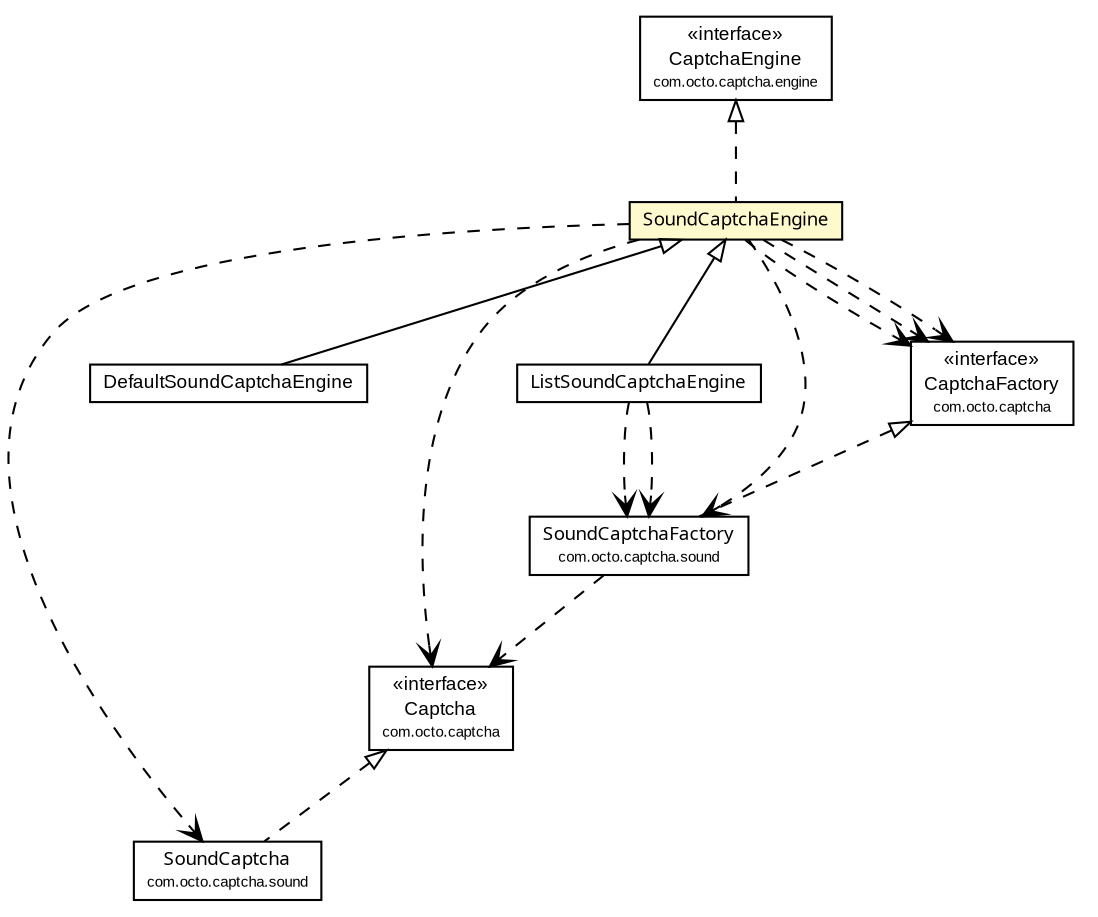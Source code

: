#!/usr/local/bin/dot
#
# Class diagram 
# Generated by UmlGraph version 4.6 (http://www.spinellis.gr/sw/umlgraph)
#

digraph G {
	edge [fontname="arial",fontsize=10,labelfontname="arial",labelfontsize=10];
	node [fontname="arial",fontsize=10,shape=plaintext];
	// com.octo.captcha.engine.sound.SoundCaptchaEngine
	c15757 [label=<<table border="0" cellborder="1" cellspacing="0" cellpadding="2" port="p" bgcolor="lemonChiffon" href="./SoundCaptchaEngine.html">
		<tr><td><table border="0" cellspacing="0" cellpadding="1">
			<tr><td><font face="ariali"> SoundCaptchaEngine </font></td></tr>
		</table></td></tr>
		</table>>, fontname="arial", fontcolor="black", fontsize=9.0];
	// com.octo.captcha.engine.sound.ListSoundCaptchaEngine
	c15758 [label=<<table border="0" cellborder="1" cellspacing="0" cellpadding="2" port="p" href="./ListSoundCaptchaEngine.html">
		<tr><td><table border="0" cellspacing="0" cellpadding="1">
			<tr><td><font face="ariali"> ListSoundCaptchaEngine </font></td></tr>
		</table></td></tr>
		</table>>, fontname="arial", fontcolor="black", fontsize=9.0];
	// com.octo.captcha.engine.sound.DefaultSoundCaptchaEngine
	c15759 [label=<<table border="0" cellborder="1" cellspacing="0" cellpadding="2" port="p" href="./DefaultSoundCaptchaEngine.html">
		<tr><td><table border="0" cellspacing="0" cellpadding="1">
			<tr><td> DefaultSoundCaptchaEngine </td></tr>
		</table></td></tr>
		</table>>, fontname="arial", fontcolor="black", fontsize=9.0];
	// com.octo.captcha.sound.SoundCaptchaFactory
	c15794 [label=<<table border="0" cellborder="1" cellspacing="0" cellpadding="2" port="p" href="../../sound/SoundCaptchaFactory.html">
		<tr><td><table border="0" cellspacing="0" cellpadding="1">
			<tr><td><font face="ariali"> SoundCaptchaFactory </font></td></tr>
			<tr><td><font point-size="7.0"> com.octo.captcha.sound </font></td></tr>
		</table></td></tr>
		</table>>, fontname="arial", fontcolor="black", fontsize=9.0];
	// com.octo.captcha.sound.SoundCaptcha
	c15795 [label=<<table border="0" cellborder="1" cellspacing="0" cellpadding="2" port="p" href="../../sound/SoundCaptcha.html">
		<tr><td><table border="0" cellspacing="0" cellpadding="1">
			<tr><td><font face="ariali"> SoundCaptcha </font></td></tr>
			<tr><td><font point-size="7.0"> com.octo.captcha.sound </font></td></tr>
		</table></td></tr>
		</table>>, fontname="arial", fontcolor="black", fontsize=9.0];
	//com.octo.captcha.engine.sound.SoundCaptchaEngine implements com.octo.captcha.engine.CaptchaEngine
	c15804:p -> c15757:p [dir=back,arrowtail=empty,style=dashed];
	//com.octo.captcha.engine.sound.ListSoundCaptchaEngine extends com.octo.captcha.engine.sound.SoundCaptchaEngine
	c15757:p -> c15758:p [dir=back,arrowtail=empty];
	//com.octo.captcha.engine.sound.DefaultSoundCaptchaEngine extends com.octo.captcha.engine.sound.SoundCaptchaEngine
	c15757:p -> c15759:p [dir=back,arrowtail=empty];
	//com.octo.captcha.sound.SoundCaptchaFactory implements com.octo.captcha.CaptchaFactory
	c15805:p -> c15794:p [dir=back,arrowtail=empty,style=dashed];
	//com.octo.captcha.sound.SoundCaptcha implements com.octo.captcha.Captcha
	c15806:p -> c15795:p [dir=back,arrowtail=empty,style=dashed];
	// com.octo.captcha.engine.sound.SoundCaptchaEngine DEPEND com.octo.captcha.CaptchaFactory
	c15757:p -> c15805:p [taillabel="", label="", headlabel="", fontname="arial", fontcolor="black", fontsize=10.0, color="black", arrowhead=open, style=dashed];
	// com.octo.captcha.engine.sound.SoundCaptchaEngine DEPEND com.octo.captcha.Captcha
	c15757:p -> c15806:p [taillabel="", label="", headlabel="", fontname="arial", fontcolor="black", fontsize=10.0, color="black", arrowhead=open, style=dashed];
	// com.octo.captcha.engine.sound.SoundCaptchaEngine DEPEND com.octo.captcha.CaptchaFactory
	c15757:p -> c15805:p [taillabel="", label="", headlabel="", fontname="arial", fontcolor="black", fontsize=10.0, color="black", arrowhead=open, style=dashed];
	// com.octo.captcha.engine.sound.SoundCaptchaEngine DEPEND com.octo.captcha.sound.SoundCaptchaFactory
	c15757:p -> c15794:p [taillabel="", label="", headlabel="", fontname="arial", fontcolor="black", fontsize=10.0, color="black", arrowhead=open, style=dashed];
	// com.octo.captcha.engine.sound.SoundCaptchaEngine DEPEND com.octo.captcha.sound.SoundCaptcha
	c15757:p -> c15795:p [taillabel="", label="", headlabel="", fontname="arial", fontcolor="black", fontsize=10.0, color="black", arrowhead=open, style=dashed];
	// com.octo.captcha.engine.sound.SoundCaptchaEngine DEPEND com.octo.captcha.CaptchaFactory
	c15757:p -> c15805:p [taillabel="", label="", headlabel="", fontname="arial", fontcolor="black", fontsize=10.0, color="black", arrowhead=open, style=dashed];
	// com.octo.captcha.engine.sound.ListSoundCaptchaEngine DEPEND com.octo.captcha.sound.SoundCaptchaFactory
	c15758:p -> c15794:p [taillabel="", label="", headlabel="", fontname="arial", fontcolor="black", fontsize=10.0, color="black", arrowhead=open, style=dashed];
	// com.octo.captcha.engine.sound.ListSoundCaptchaEngine DEPEND com.octo.captcha.sound.SoundCaptchaFactory
	c15758:p -> c15794:p [taillabel="", label="", headlabel="", fontname="arial", fontcolor="black", fontsize=10.0, color="black", arrowhead=open, style=dashed];
	// com.octo.captcha.sound.SoundCaptchaFactory DEPEND com.octo.captcha.Captcha
	c15794:p -> c15806:p [taillabel="", label="", headlabel="", fontname="arial", fontcolor="black", fontsize=10.0, color="black", arrowhead=open, style=dashed];
	// com.octo.captcha.engine.CaptchaEngine
	c15804 [label=<<table border="0" cellborder="1" cellspacing="0" cellpadding="2" port="p" href="http://java.sun.com/j2se/1.4.2/docs/api/com/octo/captcha/engine/CaptchaEngine.html">
		<tr><td><table border="0" cellspacing="0" cellpadding="1">
			<tr><td> &laquo;interface&raquo; </td></tr>
			<tr><td> CaptchaEngine </td></tr>
			<tr><td><font point-size="7.0"> com.octo.captcha.engine </font></td></tr>
		</table></td></tr>
		</table>>, fontname="arial", fontcolor="black", fontsize=9.0];
	// com.octo.captcha.CaptchaFactory
	c15805 [label=<<table border="0" cellborder="1" cellspacing="0" cellpadding="2" port="p" href="http://java.sun.com/j2se/1.4.2/docs/api/com/octo/captcha/CaptchaFactory.html">
		<tr><td><table border="0" cellspacing="0" cellpadding="1">
			<tr><td> &laquo;interface&raquo; </td></tr>
			<tr><td> CaptchaFactory </td></tr>
			<tr><td><font point-size="7.0"> com.octo.captcha </font></td></tr>
		</table></td></tr>
		</table>>, fontname="arial", fontcolor="black", fontsize=9.0];
	// com.octo.captcha.Captcha
	c15806 [label=<<table border="0" cellborder="1" cellspacing="0" cellpadding="2" port="p" href="http://java.sun.com/j2se/1.4.2/docs/api/com/octo/captcha/Captcha.html">
		<tr><td><table border="0" cellspacing="0" cellpadding="1">
			<tr><td> &laquo;interface&raquo; </td></tr>
			<tr><td> Captcha </td></tr>
			<tr><td><font point-size="7.0"> com.octo.captcha </font></td></tr>
		</table></td></tr>
		</table>>, fontname="arial", fontcolor="black", fontsize=9.0];
}

